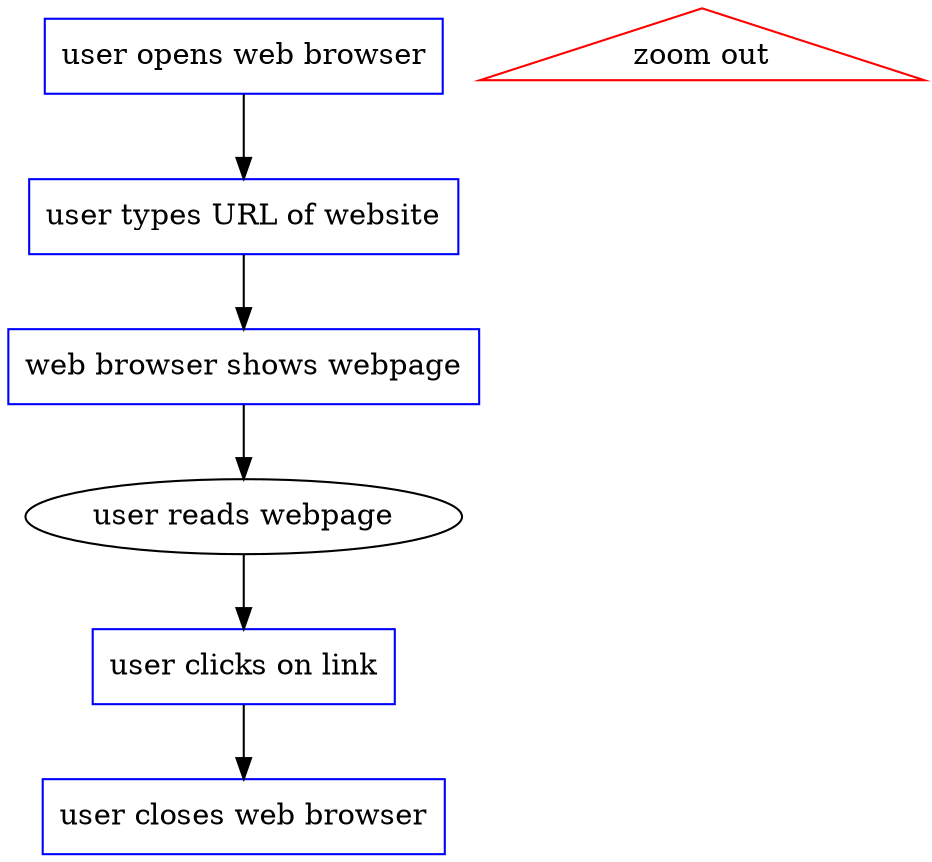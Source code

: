 strict digraph {
	graph [compound=true];
	node [label="\N"];
	user_opens_web_browser	[color=blue,
		href="single_layer_2_user_opens_web_browser.svg",
		label="user opens web browser",
		shape=rectangle];
	user_types_URL_of_website	[color=blue,
		href="single_layer_2_user_types_URL_of_website.svg",
		label="user types URL of website",
		shape=rectangle];
	user_opens_web_browser -> user_types_URL_of_website;
	web_browser_shows_webpage	[color=blue,
		href="single_layer_2_web_browser_shows_webpage.svg",
		label="web browser shows webpage",
		shape=rectangle];
	user_types_URL_of_website -> web_browser_shows_webpage;
	user_reads_webpage	[label="user reads webpage"];
	web_browser_shows_webpage -> user_reads_webpage;
	user_clicks_on_link	[color=blue,
		href="single_layer_2_user_clicks_on_link.svg",
		label="user clicks on link",
		shape=rectangle];
	user_reads_webpage -> user_clicks_on_link;
	user_closes_web_browser	[color=blue,
		href="single_layer_2_user_closes_web_browser.svg",
		label="user closes web browser",
		shape=rectangle];
	user_clicks_on_link -> user_closes_web_browser;
	"zoom out"	[color=red,
		href="single_layer_0_top.svg",
		shape=triangle];
}
